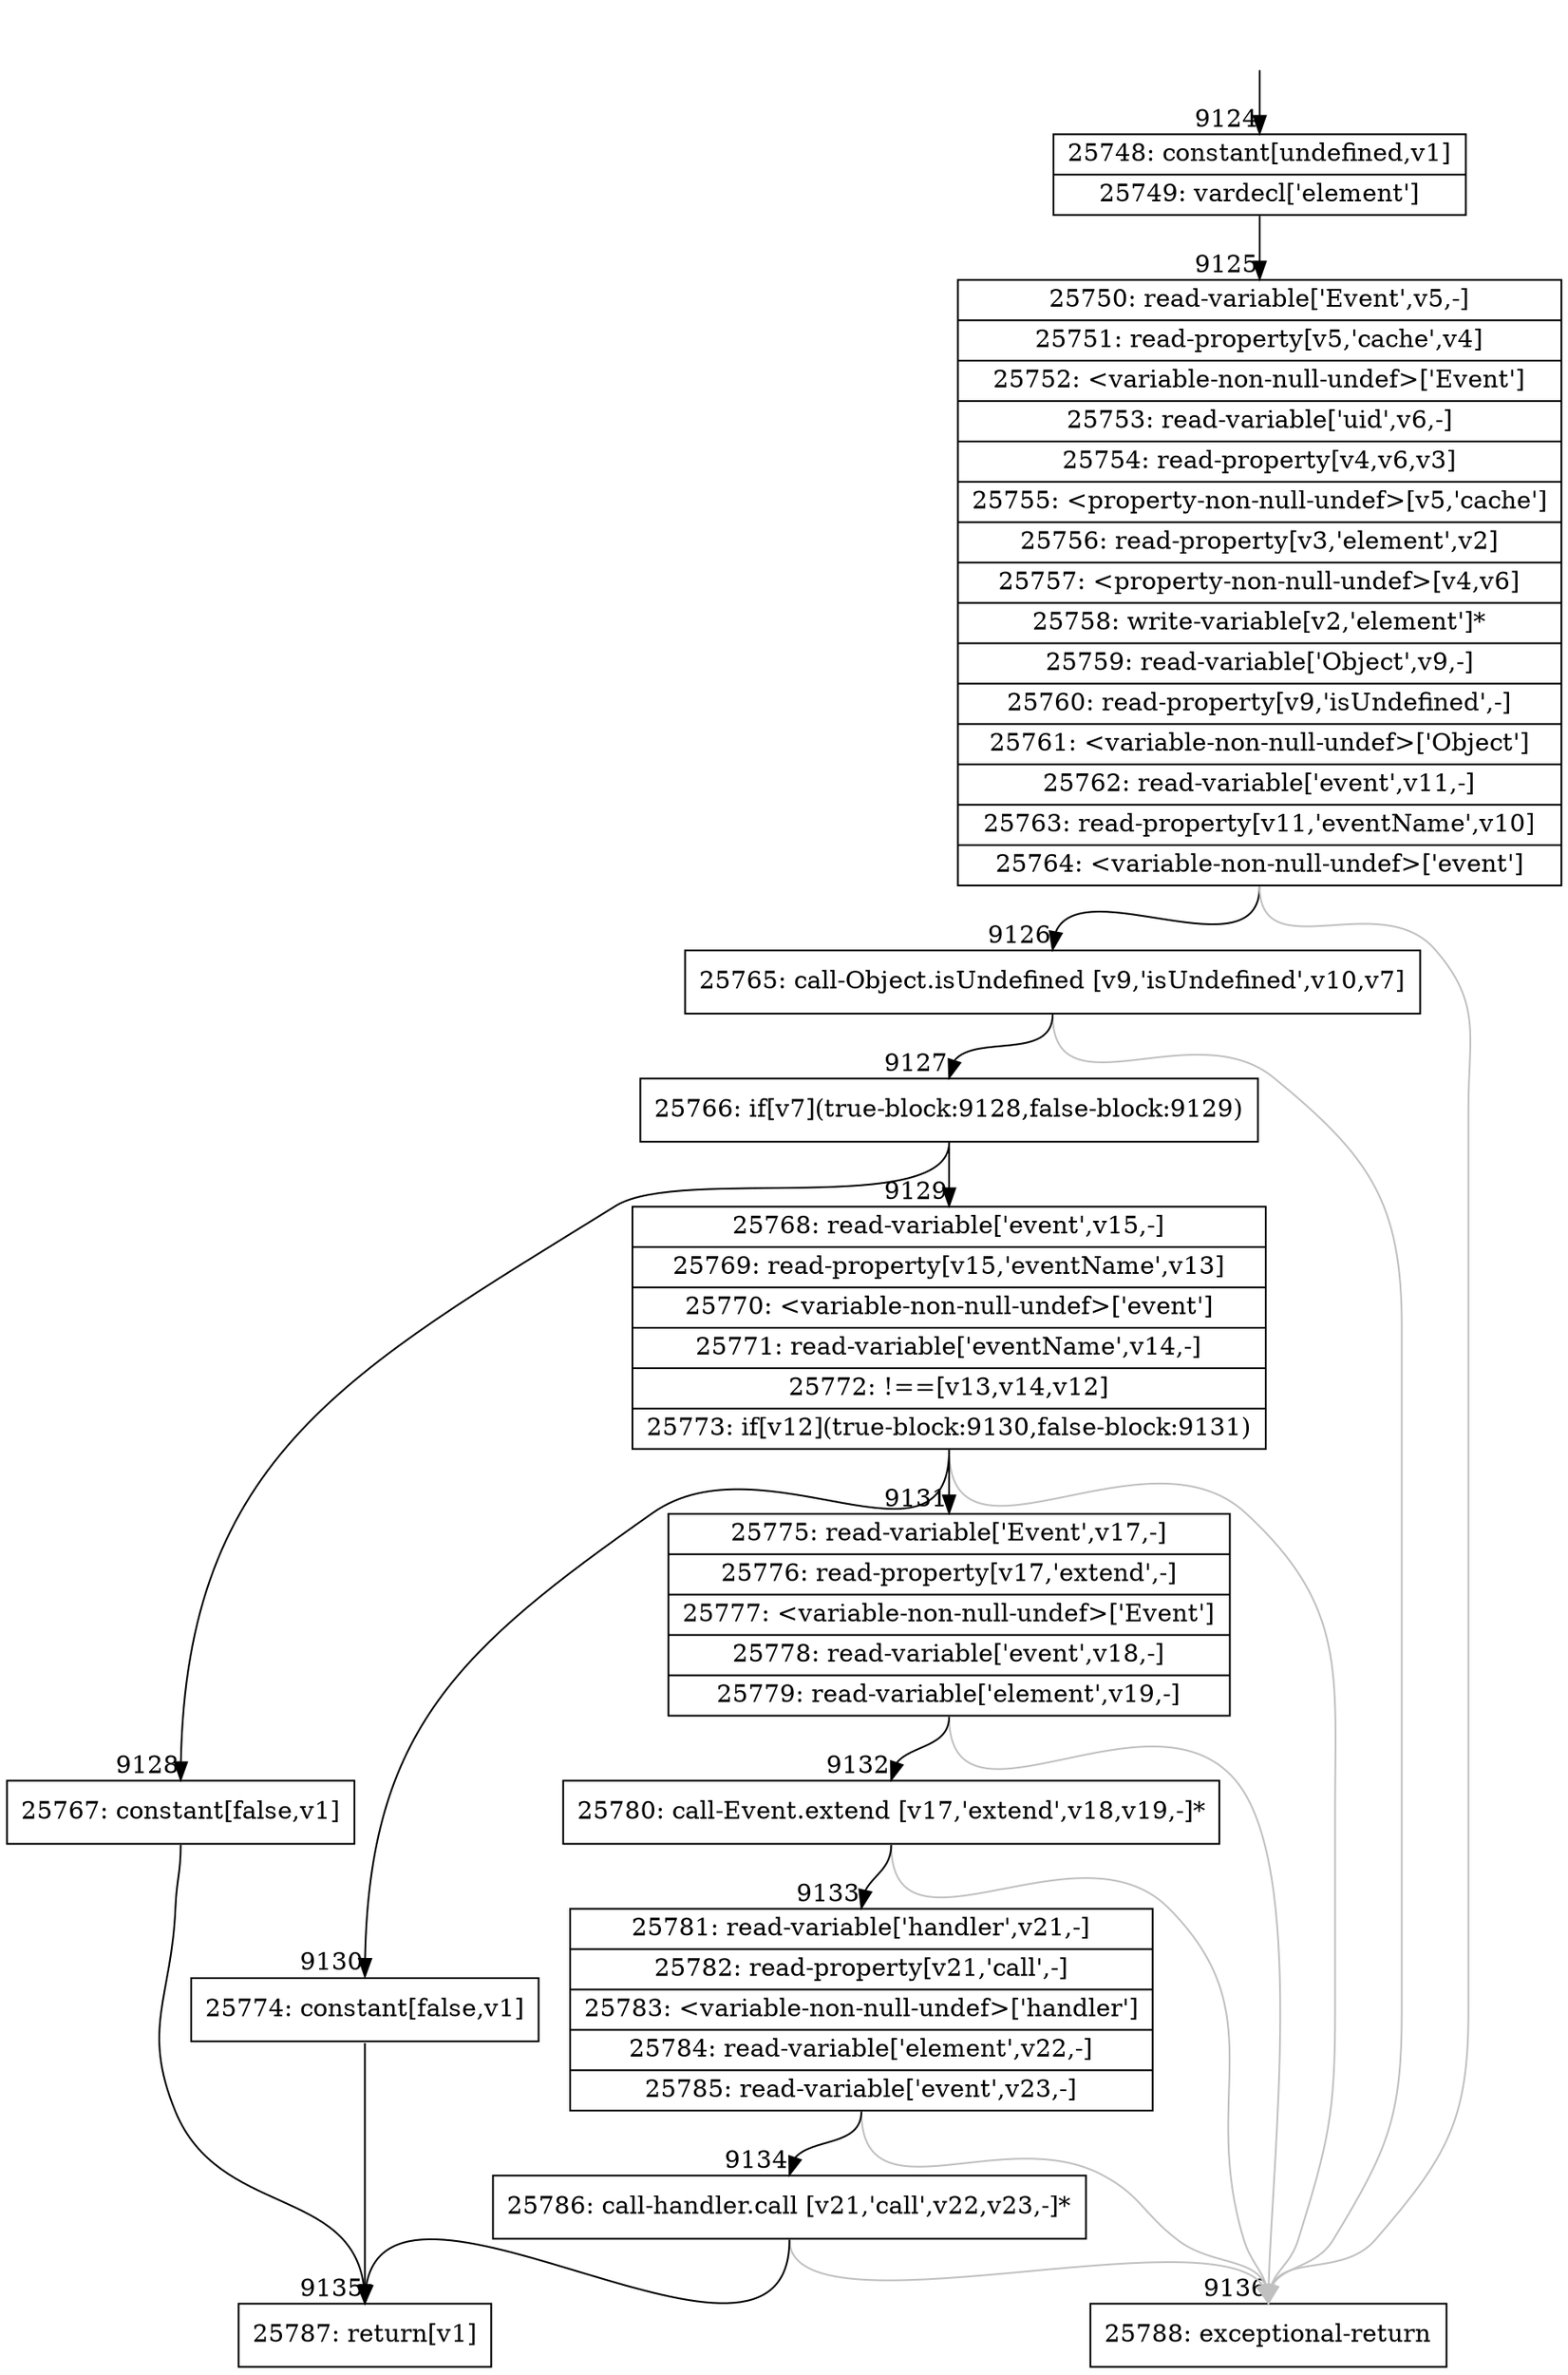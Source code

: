 digraph {
rankdir="TD"
BB_entry693[shape=none,label=""];
BB_entry693 -> BB9124 [tailport=s, headport=n, headlabel="    9124"]
BB9124 [shape=record label="{25748: constant[undefined,v1]|25749: vardecl['element']}" ] 
BB9124 -> BB9125 [tailport=s, headport=n, headlabel="      9125"]
BB9125 [shape=record label="{25750: read-variable['Event',v5,-]|25751: read-property[v5,'cache',v4]|25752: \<variable-non-null-undef\>['Event']|25753: read-variable['uid',v6,-]|25754: read-property[v4,v6,v3]|25755: \<property-non-null-undef\>[v5,'cache']|25756: read-property[v3,'element',v2]|25757: \<property-non-null-undef\>[v4,v6]|25758: write-variable[v2,'element']*|25759: read-variable['Object',v9,-]|25760: read-property[v9,'isUndefined',-]|25761: \<variable-non-null-undef\>['Object']|25762: read-variable['event',v11,-]|25763: read-property[v11,'eventName',v10]|25764: \<variable-non-null-undef\>['event']}" ] 
BB9125 -> BB9126 [tailport=s, headport=n, headlabel="      9126"]
BB9125 -> BB9136 [tailport=s, headport=n, color=gray, headlabel="      9136"]
BB9126 [shape=record label="{25765: call-Object.isUndefined [v9,'isUndefined',v10,v7]}" ] 
BB9126 -> BB9127 [tailport=s, headport=n, headlabel="      9127"]
BB9126 -> BB9136 [tailport=s, headport=n, color=gray]
BB9127 [shape=record label="{25766: if[v7](true-block:9128,false-block:9129)}" ] 
BB9127 -> BB9128 [tailport=s, headport=n, headlabel="      9128"]
BB9127 -> BB9129 [tailport=s, headport=n, headlabel="      9129"]
BB9128 [shape=record label="{25767: constant[false,v1]}" ] 
BB9128 -> BB9135 [tailport=s, headport=n, headlabel="      9135"]
BB9129 [shape=record label="{25768: read-variable['event',v15,-]|25769: read-property[v15,'eventName',v13]|25770: \<variable-non-null-undef\>['event']|25771: read-variable['eventName',v14,-]|25772: !==[v13,v14,v12]|25773: if[v12](true-block:9130,false-block:9131)}" ] 
BB9129 -> BB9130 [tailport=s, headport=n, headlabel="      9130"]
BB9129 -> BB9131 [tailport=s, headport=n, headlabel="      9131"]
BB9129 -> BB9136 [tailport=s, headport=n, color=gray]
BB9130 [shape=record label="{25774: constant[false,v1]}" ] 
BB9130 -> BB9135 [tailport=s, headport=n]
BB9131 [shape=record label="{25775: read-variable['Event',v17,-]|25776: read-property[v17,'extend',-]|25777: \<variable-non-null-undef\>['Event']|25778: read-variable['event',v18,-]|25779: read-variable['element',v19,-]}" ] 
BB9131 -> BB9132 [tailport=s, headport=n, headlabel="      9132"]
BB9131 -> BB9136 [tailport=s, headport=n, color=gray]
BB9132 [shape=record label="{25780: call-Event.extend [v17,'extend',v18,v19,-]*}" ] 
BB9132 -> BB9133 [tailport=s, headport=n, headlabel="      9133"]
BB9132 -> BB9136 [tailport=s, headport=n, color=gray]
BB9133 [shape=record label="{25781: read-variable['handler',v21,-]|25782: read-property[v21,'call',-]|25783: \<variable-non-null-undef\>['handler']|25784: read-variable['element',v22,-]|25785: read-variable['event',v23,-]}" ] 
BB9133 -> BB9134 [tailport=s, headport=n, headlabel="      9134"]
BB9133 -> BB9136 [tailport=s, headport=n, color=gray]
BB9134 [shape=record label="{25786: call-handler.call [v21,'call',v22,v23,-]*}" ] 
BB9134 -> BB9135 [tailport=s, headport=n]
BB9134 -> BB9136 [tailport=s, headport=n, color=gray]
BB9135 [shape=record label="{25787: return[v1]}" ] 
BB9136 [shape=record label="{25788: exceptional-return}" ] 
//#$~ 7206
}
